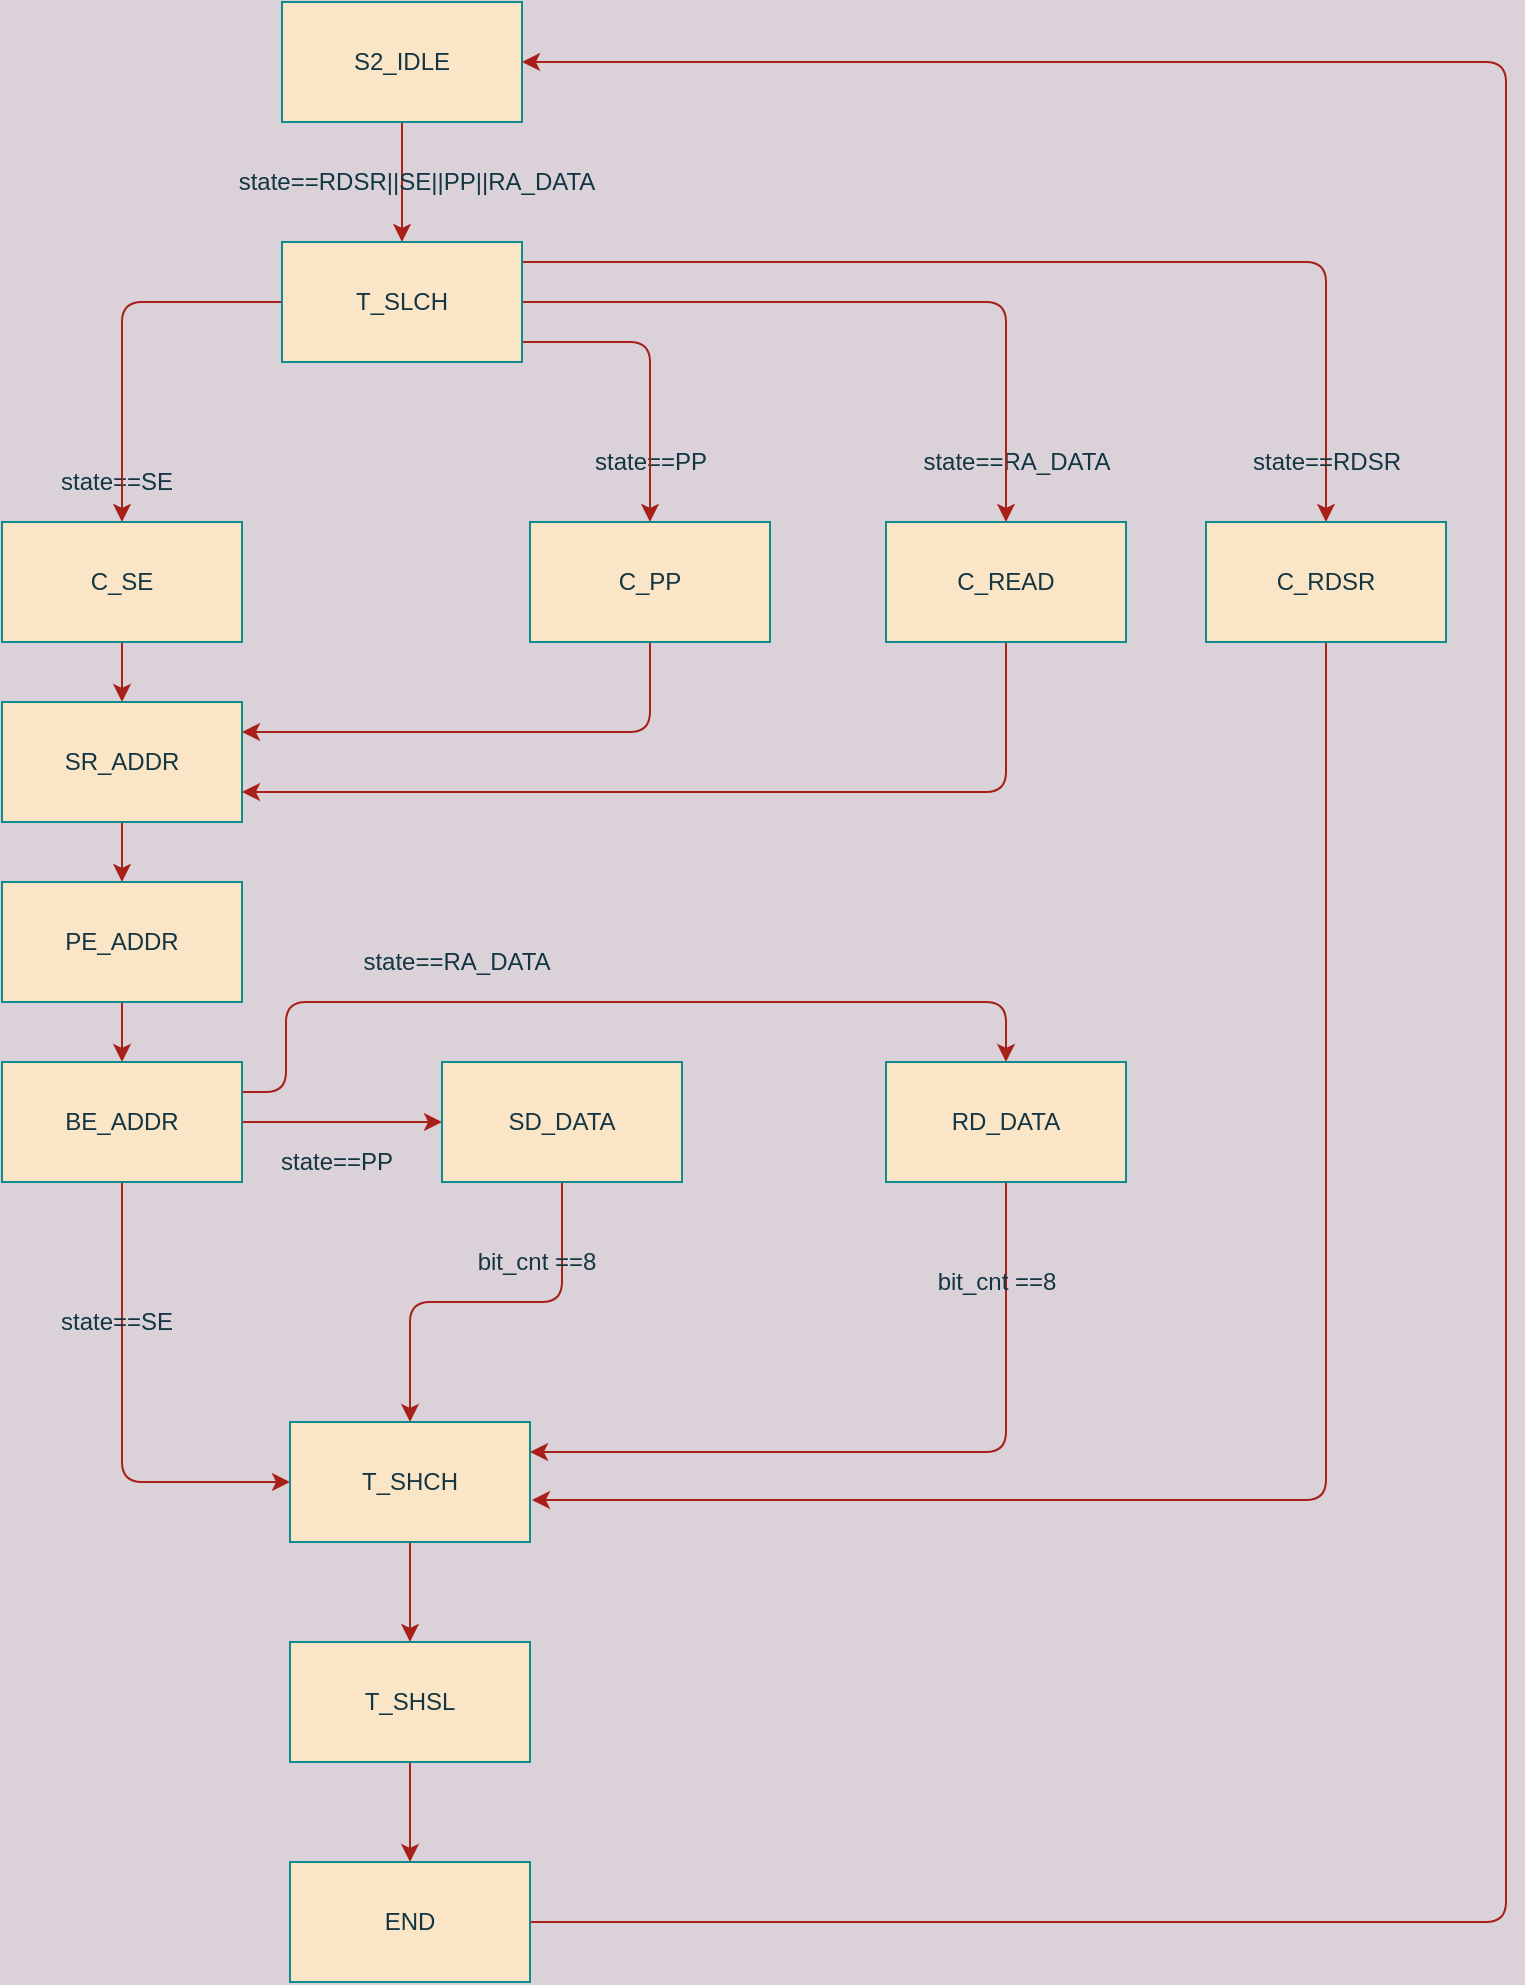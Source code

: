 <mxfile version="14.2.9" type="github">
  <diagram id="y9PfuHGtkb0Xi2rJtWgL" name="Page-1">
    <mxGraphModel dx="1350" dy="804" grid="1" gridSize="10" guides="1" tooltips="1" connect="1" arrows="1" fold="1" page="1" pageScale="1" pageWidth="827" pageHeight="1169" background="#DAD2D8" math="0" shadow="0">
      <root>
        <mxCell id="0" />
        <mxCell id="1" parent="0" />
        <mxCell id="nN14oj0gZmcJKw9xQ7Gt-3" style="edgeStyle=orthogonalEdgeStyle;curved=0;rounded=1;sketch=0;orthogonalLoop=1;jettySize=auto;html=1;entryX=0.5;entryY=0;entryDx=0;entryDy=0;strokeColor=#A8201A;fillColor=#FAE5C7;fontColor=#143642;" edge="1" parent="1" source="mpRg7uGL-hKuVafOZky2-3" target="nN14oj0gZmcJKw9xQ7Gt-2">
          <mxGeometry relative="1" as="geometry" />
        </mxCell>
        <mxCell id="mpRg7uGL-hKuVafOZky2-3" value="&lt;div&gt;S2_IDLE&lt;/div&gt;" style="whiteSpace=wrap;html=1;rounded=0;sketch=0;strokeColor=#0F8B8D;fillColor=#FAE5C7;fontColor=#143642;" parent="1" vertex="1">
          <mxGeometry x="178" y="40" width="120" height="60" as="geometry" />
        </mxCell>
        <mxCell id="mpRg7uGL-hKuVafOZky2-7" style="edgeStyle=orthogonalEdgeStyle;curved=0;rounded=1;sketch=0;orthogonalLoop=1;jettySize=auto;html=1;entryX=0.5;entryY=0;entryDx=0;entryDy=0;strokeColor=#A8201A;fillColor=#FAE5C7;fontColor=#143642;labelBackgroundColor=#DAD2D8;" parent="1" source="mpRg7uGL-hKuVafOZky2-4" target="mpRg7uGL-hKuVafOZky2-5" edge="1">
          <mxGeometry relative="1" as="geometry" />
        </mxCell>
        <mxCell id="mpRg7uGL-hKuVafOZky2-4" value="C_SE" style="whiteSpace=wrap;html=1;rounded=0;sketch=0;strokeColor=#0F8B8D;fillColor=#FAE5C7;fontColor=#143642;" parent="1" vertex="1">
          <mxGeometry x="38" y="300" width="120" height="60" as="geometry" />
        </mxCell>
        <mxCell id="mpRg7uGL-hKuVafOZky2-9" style="edgeStyle=orthogonalEdgeStyle;curved=0;rounded=1;sketch=0;orthogonalLoop=1;jettySize=auto;html=1;entryX=0.5;entryY=0;entryDx=0;entryDy=0;strokeColor=#A8201A;fillColor=#FAE5C7;fontColor=#143642;labelBackgroundColor=#DAD2D8;" parent="1" source="mpRg7uGL-hKuVafOZky2-5" target="mpRg7uGL-hKuVafOZky2-8" edge="1">
          <mxGeometry relative="1" as="geometry" />
        </mxCell>
        <mxCell id="mpRg7uGL-hKuVafOZky2-5" value="SR_ADDR" style="whiteSpace=wrap;html=1;rounded=0;sketch=0;strokeColor=#0F8B8D;fillColor=#FAE5C7;fontColor=#143642;" parent="1" vertex="1">
          <mxGeometry x="38" y="390" width="120" height="60" as="geometry" />
        </mxCell>
        <mxCell id="mpRg7uGL-hKuVafOZky2-11" style="edgeStyle=orthogonalEdgeStyle;curved=0;rounded=1;sketch=0;orthogonalLoop=1;jettySize=auto;html=1;strokeColor=#A8201A;fillColor=#FAE5C7;fontColor=#143642;labelBackgroundColor=#DAD2D8;" parent="1" source="mpRg7uGL-hKuVafOZky2-8" target="mpRg7uGL-hKuVafOZky2-10" edge="1">
          <mxGeometry relative="1" as="geometry" />
        </mxCell>
        <mxCell id="mpRg7uGL-hKuVafOZky2-8" value="PE_ADDR" style="whiteSpace=wrap;html=1;rounded=0;sketch=0;strokeColor=#0F8B8D;fillColor=#FAE5C7;fontColor=#143642;" parent="1" vertex="1">
          <mxGeometry x="38" y="480" width="120" height="60" as="geometry" />
        </mxCell>
        <mxCell id="mpRg7uGL-hKuVafOZky2-26" style="edgeStyle=orthogonalEdgeStyle;curved=0;rounded=1;sketch=0;orthogonalLoop=1;jettySize=auto;html=1;entryX=0;entryY=0.5;entryDx=0;entryDy=0;strokeColor=#A8201A;fillColor=#FAE5C7;fontColor=#143642;labelBackgroundColor=#DAD2D8;" parent="1" source="mpRg7uGL-hKuVafOZky2-10" target="mpRg7uGL-hKuVafOZky2-25" edge="1">
          <mxGeometry relative="1" as="geometry" />
        </mxCell>
        <mxCell id="4_lUSXkcKFkcI5uqRMfD-8" style="edgeStyle=orthogonalEdgeStyle;curved=0;rounded=1;sketch=0;orthogonalLoop=1;jettySize=auto;html=1;exitX=1;exitY=0.25;exitDx=0;exitDy=0;entryX=0.5;entryY=0;entryDx=0;entryDy=0;strokeColor=#A8201A;fillColor=#FAE5C7;fontColor=#143642;labelBackgroundColor=#DAD2D8;" parent="1" source="mpRg7uGL-hKuVafOZky2-10" target="4_lUSXkcKFkcI5uqRMfD-7" edge="1">
          <mxGeometry relative="1" as="geometry">
            <Array as="points">
              <mxPoint x="180" y="585" />
              <mxPoint x="180" y="540" />
              <mxPoint x="540" y="540" />
            </Array>
          </mxGeometry>
        </mxCell>
        <mxCell id="QHvNHM5LutkKZke6r-BI-2" style="edgeStyle=orthogonalEdgeStyle;curved=0;rounded=1;sketch=0;orthogonalLoop=1;jettySize=auto;html=1;entryX=0;entryY=0.5;entryDx=0;entryDy=0;strokeColor=#A8201A;fillColor=#FAE5C7;fontColor=#143642;labelBackgroundColor=#DAD2D8;" parent="1" source="mpRg7uGL-hKuVafOZky2-10" target="mpRg7uGL-hKuVafOZky2-16" edge="1">
          <mxGeometry relative="1" as="geometry">
            <Array as="points">
              <mxPoint x="98" y="780" />
            </Array>
          </mxGeometry>
        </mxCell>
        <mxCell id="mpRg7uGL-hKuVafOZky2-10" value="BE_ADDR" style="whiteSpace=wrap;html=1;rounded=0;sketch=0;strokeColor=#0F8B8D;fillColor=#FAE5C7;fontColor=#143642;" parent="1" vertex="1">
          <mxGeometry x="38" y="570" width="120" height="60" as="geometry" />
        </mxCell>
        <mxCell id="nN14oj0gZmcJKw9xQ7Gt-16" style="edgeStyle=orthogonalEdgeStyle;curved=0;rounded=1;sketch=0;orthogonalLoop=1;jettySize=auto;html=1;entryX=0.5;entryY=0;entryDx=0;entryDy=0;strokeColor=#A8201A;fillColor=#FAE5C7;fontColor=#143642;" edge="1" parent="1" source="mpRg7uGL-hKuVafOZky2-16" target="nN14oj0gZmcJKw9xQ7Gt-15">
          <mxGeometry relative="1" as="geometry" />
        </mxCell>
        <mxCell id="mpRg7uGL-hKuVafOZky2-16" value="T_SHCH" style="whiteSpace=wrap;html=1;rounded=0;sketch=0;strokeColor=#0F8B8D;fillColor=#FAE5C7;fontColor=#143642;" parent="1" vertex="1">
          <mxGeometry x="182" y="750" width="120" height="60" as="geometry" />
        </mxCell>
        <mxCell id="mpRg7uGL-hKuVafOZky2-17" value="state==SE" style="text;html=1;align=center;verticalAlign=middle;resizable=0;points=[];autosize=1;fontColor=#143642;" parent="1" vertex="1">
          <mxGeometry x="60" y="270" width="70" height="20" as="geometry" />
        </mxCell>
        <mxCell id="4_lUSXkcKFkcI5uqRMfD-5" style="edgeStyle=orthogonalEdgeStyle;curved=0;rounded=1;sketch=0;orthogonalLoop=1;jettySize=auto;html=1;entryX=1;entryY=0.25;entryDx=0;entryDy=0;strokeColor=#A8201A;fillColor=#FAE5C7;fontColor=#143642;labelBackgroundColor=#DAD2D8;" parent="1" source="mpRg7uGL-hKuVafOZky2-19" target="mpRg7uGL-hKuVafOZky2-5" edge="1">
          <mxGeometry relative="1" as="geometry">
            <Array as="points">
              <mxPoint x="362" y="405" />
            </Array>
          </mxGeometry>
        </mxCell>
        <mxCell id="mpRg7uGL-hKuVafOZky2-19" value="C_PP" style="whiteSpace=wrap;html=1;rounded=0;sketch=0;strokeColor=#0F8B8D;fillColor=#FAE5C7;fontColor=#143642;" parent="1" vertex="1">
          <mxGeometry x="302" y="300" width="120" height="60" as="geometry" />
        </mxCell>
        <mxCell id="mpRg7uGL-hKuVafOZky2-22" value="state==PP" style="text;html=1;align=center;verticalAlign=middle;resizable=0;points=[];autosize=1;fontColor=#143642;" parent="1" vertex="1">
          <mxGeometry x="327" y="260" width="70" height="20" as="geometry" />
        </mxCell>
        <mxCell id="QHvNHM5LutkKZke6r-BI-3" style="edgeStyle=orthogonalEdgeStyle;curved=0;rounded=1;sketch=0;orthogonalLoop=1;jettySize=auto;html=1;entryX=0.5;entryY=0;entryDx=0;entryDy=0;strokeColor=#A8201A;fillColor=#FAE5C7;fontColor=#143642;labelBackgroundColor=#DAD2D8;" parent="1" source="mpRg7uGL-hKuVafOZky2-25" target="mpRg7uGL-hKuVafOZky2-16" edge="1">
          <mxGeometry relative="1" as="geometry" />
        </mxCell>
        <mxCell id="mpRg7uGL-hKuVafOZky2-25" value="SD_DATA" style="whiteSpace=wrap;html=1;rounded=0;sketch=0;strokeColor=#0F8B8D;fillColor=#FAE5C7;fontColor=#143642;" parent="1" vertex="1">
          <mxGeometry x="258" y="570" width="120" height="60" as="geometry" />
        </mxCell>
        <mxCell id="mpRg7uGL-hKuVafOZky2-27" value="state==PP" style="text;html=1;align=center;verticalAlign=middle;resizable=0;points=[];autosize=1;fontColor=#143642;" parent="1" vertex="1">
          <mxGeometry x="170" y="610" width="70" height="20" as="geometry" />
        </mxCell>
        <mxCell id="4_lUSXkcKFkcI5uqRMfD-6" style="edgeStyle=orthogonalEdgeStyle;curved=0;rounded=1;sketch=0;orthogonalLoop=1;jettySize=auto;html=1;entryX=1;entryY=0.75;entryDx=0;entryDy=0;strokeColor=#A8201A;fillColor=#FAE5C7;fontColor=#143642;labelBackgroundColor=#DAD2D8;" parent="1" source="4_lUSXkcKFkcI5uqRMfD-1" target="mpRg7uGL-hKuVafOZky2-5" edge="1">
          <mxGeometry relative="1" as="geometry">
            <Array as="points">
              <mxPoint x="540" y="435" />
            </Array>
          </mxGeometry>
        </mxCell>
        <mxCell id="4_lUSXkcKFkcI5uqRMfD-1" value="C_READ" style="whiteSpace=wrap;html=1;rounded=0;sketch=0;strokeColor=#0F8B8D;fillColor=#FAE5C7;fontColor=#143642;" parent="1" vertex="1">
          <mxGeometry x="480" y="300" width="120" height="60" as="geometry" />
        </mxCell>
        <mxCell id="4_lUSXkcKFkcI5uqRMfD-4" value="state==RA_DATA" style="text;html=1;align=center;verticalAlign=middle;resizable=0;points=[];autosize=1;fontColor=#143642;" parent="1" vertex="1">
          <mxGeometry x="490" y="260" width="110" height="20" as="geometry" />
        </mxCell>
        <mxCell id="nN14oj0gZmcJKw9xQ7Gt-13" style="edgeStyle=orthogonalEdgeStyle;curved=0;rounded=1;sketch=0;orthogonalLoop=1;jettySize=auto;html=1;entryX=1;entryY=0.25;entryDx=0;entryDy=0;strokeColor=#A8201A;fillColor=#FAE5C7;fontColor=#143642;" edge="1" parent="1" source="4_lUSXkcKFkcI5uqRMfD-7" target="mpRg7uGL-hKuVafOZky2-16">
          <mxGeometry relative="1" as="geometry">
            <Array as="points">
              <mxPoint x="540" y="765" />
            </Array>
          </mxGeometry>
        </mxCell>
        <mxCell id="4_lUSXkcKFkcI5uqRMfD-7" value="RD_DATA" style="whiteSpace=wrap;html=1;rounded=0;sketch=0;strokeColor=#0F8B8D;fillColor=#FAE5C7;fontColor=#143642;" parent="1" vertex="1">
          <mxGeometry x="480" y="570" width="120" height="60" as="geometry" />
        </mxCell>
        <mxCell id="4_lUSXkcKFkcI5uqRMfD-9" value="state==RA_DATA" style="text;html=1;align=center;verticalAlign=middle;resizable=0;points=[];autosize=1;fontColor=#143642;" parent="1" vertex="1">
          <mxGeometry x="210" y="510" width="110" height="20" as="geometry" />
        </mxCell>
        <mxCell id="QHvNHM5LutkKZke6r-BI-5" value="state==SE" style="text;html=1;align=center;verticalAlign=middle;resizable=0;points=[];autosize=1;fontColor=#143642;" parent="1" vertex="1">
          <mxGeometry x="60" y="690" width="70" height="20" as="geometry" />
        </mxCell>
        <mxCell id="nN14oj0gZmcJKw9xQ7Gt-5" style="edgeStyle=orthogonalEdgeStyle;curved=0;rounded=1;sketch=0;orthogonalLoop=1;jettySize=auto;html=1;entryX=0.5;entryY=0;entryDx=0;entryDy=0;strokeColor=#A8201A;fillColor=#FAE5C7;fontColor=#143642;" edge="1" parent="1" source="nN14oj0gZmcJKw9xQ7Gt-2" target="mpRg7uGL-hKuVafOZky2-4">
          <mxGeometry relative="1" as="geometry" />
        </mxCell>
        <mxCell id="nN14oj0gZmcJKw9xQ7Gt-6" style="edgeStyle=orthogonalEdgeStyle;curved=0;rounded=1;sketch=0;orthogonalLoop=1;jettySize=auto;html=1;entryX=0.5;entryY=0;entryDx=0;entryDy=0;strokeColor=#A8201A;fillColor=#FAE5C7;fontColor=#143642;" edge="1" parent="1" source="nN14oj0gZmcJKw9xQ7Gt-2" target="mpRg7uGL-hKuVafOZky2-19">
          <mxGeometry relative="1" as="geometry">
            <Array as="points">
              <mxPoint x="362" y="210" />
            </Array>
          </mxGeometry>
        </mxCell>
        <mxCell id="nN14oj0gZmcJKw9xQ7Gt-7" style="edgeStyle=orthogonalEdgeStyle;curved=0;rounded=1;sketch=0;orthogonalLoop=1;jettySize=auto;html=1;entryX=0.5;entryY=0;entryDx=0;entryDy=0;strokeColor=#A8201A;fillColor=#FAE5C7;fontColor=#143642;" edge="1" parent="1" source="nN14oj0gZmcJKw9xQ7Gt-2" target="4_lUSXkcKFkcI5uqRMfD-1">
          <mxGeometry relative="1" as="geometry">
            <Array as="points">
              <mxPoint x="540" y="190" />
            </Array>
          </mxGeometry>
        </mxCell>
        <mxCell id="nN14oj0gZmcJKw9xQ7Gt-9" style="edgeStyle=orthogonalEdgeStyle;curved=0;rounded=1;sketch=0;orthogonalLoop=1;jettySize=auto;html=1;entryX=0.5;entryY=0;entryDx=0;entryDy=0;strokeColor=#A8201A;fillColor=#FAE5C7;fontColor=#143642;" edge="1" parent="1" source="nN14oj0gZmcJKw9xQ7Gt-2" target="nN14oj0gZmcJKw9xQ7Gt-8">
          <mxGeometry relative="1" as="geometry">
            <Array as="points">
              <mxPoint x="700" y="170" />
            </Array>
          </mxGeometry>
        </mxCell>
        <mxCell id="nN14oj0gZmcJKw9xQ7Gt-2" value="T_SLCH" style="whiteSpace=wrap;html=1;rounded=0;sketch=0;strokeColor=#0F8B8D;fillColor=#FAE5C7;fontColor=#143642;" vertex="1" parent="1">
          <mxGeometry x="178" y="160" width="120" height="60" as="geometry" />
        </mxCell>
        <mxCell id="nN14oj0gZmcJKw9xQ7Gt-4" value="state==RDSR||SE||PP||RA_DATA" style="text;html=1;align=center;verticalAlign=middle;resizable=0;points=[];autosize=1;fontColor=#143642;" vertex="1" parent="1">
          <mxGeometry x="150" y="120" width="190" height="20" as="geometry" />
        </mxCell>
        <mxCell id="nN14oj0gZmcJKw9xQ7Gt-12" style="edgeStyle=orthogonalEdgeStyle;curved=0;rounded=1;sketch=0;orthogonalLoop=1;jettySize=auto;html=1;entryX=1.008;entryY=0.65;entryDx=0;entryDy=0;entryPerimeter=0;strokeColor=#A8201A;fillColor=#FAE5C7;fontColor=#143642;" edge="1" parent="1" source="nN14oj0gZmcJKw9xQ7Gt-8" target="mpRg7uGL-hKuVafOZky2-16">
          <mxGeometry relative="1" as="geometry">
            <Array as="points">
              <mxPoint x="700" y="789" />
            </Array>
          </mxGeometry>
        </mxCell>
        <mxCell id="nN14oj0gZmcJKw9xQ7Gt-8" value="C_RDSR" style="whiteSpace=wrap;html=1;rounded=0;sketch=0;strokeColor=#0F8B8D;fillColor=#FAE5C7;fontColor=#143642;" vertex="1" parent="1">
          <mxGeometry x="640" y="300" width="120" height="60" as="geometry" />
        </mxCell>
        <mxCell id="nN14oj0gZmcJKw9xQ7Gt-10" value="state==RDSR" style="text;html=1;align=center;verticalAlign=middle;resizable=0;points=[];autosize=1;fontColor=#143642;" vertex="1" parent="1">
          <mxGeometry x="655" y="260" width="90" height="20" as="geometry" />
        </mxCell>
        <mxCell id="nN14oj0gZmcJKw9xQ7Gt-21" style="edgeStyle=orthogonalEdgeStyle;curved=0;rounded=1;sketch=0;orthogonalLoop=1;jettySize=auto;html=1;entryX=1;entryY=0.5;entryDx=0;entryDy=0;strokeColor=#A8201A;fillColor=#FAE5C7;fontColor=#143642;" edge="1" parent="1" source="nN14oj0gZmcJKw9xQ7Gt-14" target="mpRg7uGL-hKuVafOZky2-3">
          <mxGeometry relative="1" as="geometry">
            <Array as="points">
              <mxPoint x="790" y="1000" />
              <mxPoint x="790" y="70" />
            </Array>
          </mxGeometry>
        </mxCell>
        <mxCell id="nN14oj0gZmcJKw9xQ7Gt-14" value="END" style="whiteSpace=wrap;html=1;rounded=0;sketch=0;strokeColor=#0F8B8D;fillColor=#FAE5C7;fontColor=#143642;" vertex="1" parent="1">
          <mxGeometry x="182" y="970" width="120" height="60" as="geometry" />
        </mxCell>
        <mxCell id="nN14oj0gZmcJKw9xQ7Gt-18" style="edgeStyle=orthogonalEdgeStyle;curved=0;rounded=1;sketch=0;orthogonalLoop=1;jettySize=auto;html=1;entryX=0.5;entryY=0;entryDx=0;entryDy=0;strokeColor=#A8201A;fillColor=#FAE5C7;fontColor=#143642;" edge="1" parent="1" source="nN14oj0gZmcJKw9xQ7Gt-15" target="nN14oj0gZmcJKw9xQ7Gt-14">
          <mxGeometry relative="1" as="geometry" />
        </mxCell>
        <mxCell id="nN14oj0gZmcJKw9xQ7Gt-15" value="T_SHSL" style="whiteSpace=wrap;html=1;rounded=0;sketch=0;strokeColor=#0F8B8D;fillColor=#FAE5C7;fontColor=#143642;" vertex="1" parent="1">
          <mxGeometry x="182" y="860" width="120" height="60" as="geometry" />
        </mxCell>
        <mxCell id="nN14oj0gZmcJKw9xQ7Gt-19" value="bit_cnt ==8" style="text;html=1;align=center;verticalAlign=middle;resizable=0;points=[];autosize=1;fontColor=#143642;" vertex="1" parent="1">
          <mxGeometry x="270" y="660" width="70" height="20" as="geometry" />
        </mxCell>
        <mxCell id="nN14oj0gZmcJKw9xQ7Gt-20" value="bit_cnt ==8" style="text;html=1;align=center;verticalAlign=middle;resizable=0;points=[];autosize=1;fontColor=#143642;" vertex="1" parent="1">
          <mxGeometry x="500" y="670" width="70" height="20" as="geometry" />
        </mxCell>
      </root>
    </mxGraphModel>
  </diagram>
</mxfile>

